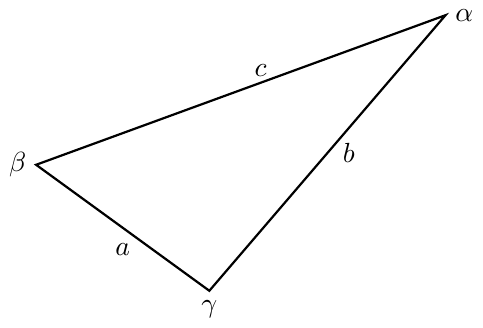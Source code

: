 \documentclass[tikz]{standalone}
\usepackage{tkz-euclide}

\begin{document}
\begin{tikzpicture}
	\coordinate (O) at (0.4,-1.4);
	\coordinate (A) at (-1.8,0.2);
	\coordinate (B) at (3.4,2.1);
	\draw [thick] (O)--(A)--(B)--cycle;

	\tkzLabelSegment[below=2pt](O,A){$a$}
	\tkzLabelSegment[right=2pt](O,B){$b$}
	\tkzLabelSegment[above right=2pt](A,B){$c$}

	\node [below] at (O) {$\gamma$};
	\node [left] at (A) {$\beta$};
	\node [right] at (B) {$\alpha$};
	
\end{tikzpicture}
\end{document}